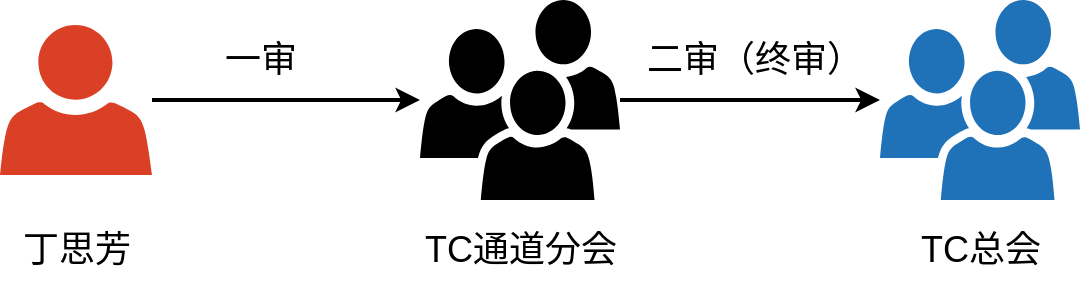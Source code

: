 <mxfile version="16.2.4" type="github">
  <diagram id="gfgtTtWjfhy5DHDohxUY" name="Page-1">
    <mxGraphModel dx="1069" dy="768" grid="1" gridSize="10" guides="1" tooltips="1" connect="1" arrows="1" fold="1" page="1" pageScale="1" pageWidth="827" pageHeight="1169" math="0" shadow="0">
      <root>
        <mxCell id="0" />
        <mxCell id="1" parent="0" />
        <mxCell id="2xFgktIqJlnnEUy-JSwJ-11" style="edgeStyle=orthogonalEdgeStyle;rounded=0;orthogonalLoop=1;jettySize=auto;html=1;fontSize=18;strokeWidth=2;" edge="1" parent="1" source="2xFgktIqJlnnEUy-JSwJ-3" target="2xFgktIqJlnnEUy-JSwJ-5">
          <mxGeometry relative="1" as="geometry" />
        </mxCell>
        <mxCell id="2xFgktIqJlnnEUy-JSwJ-13" value="二审（终审）" style="edgeLabel;html=1;align=center;verticalAlign=middle;resizable=0;points=[];fontSize=18;" vertex="1" connectable="0" parent="2xFgktIqJlnnEUy-JSwJ-11">
          <mxGeometry x="0.031" y="3" relative="1" as="geometry">
            <mxPoint y="-17" as="offset" />
          </mxGeometry>
        </mxCell>
        <mxCell id="2xFgktIqJlnnEUy-JSwJ-3" value="" style="sketch=0;pointerEvents=1;shadow=0;dashed=0;html=1;strokeColor=none;labelPosition=center;verticalLabelPosition=bottom;verticalAlign=top;outlineConnect=0;align=center;shape=mxgraph.office.users.users;fillColor=#000000;fontSize=18;" vertex="1" parent="1">
          <mxGeometry x="340" y="280" width="100" height="100" as="geometry" />
        </mxCell>
        <mxCell id="2xFgktIqJlnnEUy-JSwJ-4" value="TC通道分会" style="text;html=1;align=center;verticalAlign=middle;resizable=0;points=[];autosize=1;strokeColor=none;fillColor=none;fontSize=18;" vertex="1" parent="1">
          <mxGeometry x="335" y="390" width="110" height="30" as="geometry" />
        </mxCell>
        <mxCell id="2xFgktIqJlnnEUy-JSwJ-5" value="" style="sketch=0;pointerEvents=1;shadow=0;dashed=0;html=1;strokeColor=none;labelPosition=center;verticalLabelPosition=bottom;verticalAlign=top;outlineConnect=0;align=center;shape=mxgraph.office.users.users;fillColor=#2072B8;fontSize=18;" vertex="1" parent="1">
          <mxGeometry x="570" y="280" width="100" height="100" as="geometry" />
        </mxCell>
        <mxCell id="2xFgktIqJlnnEUy-JSwJ-6" value="TC总会" style="text;html=1;align=center;verticalAlign=middle;resizable=0;points=[];autosize=1;strokeColor=none;fillColor=none;fontSize=18;" vertex="1" parent="1">
          <mxGeometry x="580" y="390" width="80" height="30" as="geometry" />
        </mxCell>
        <mxCell id="2xFgktIqJlnnEUy-JSwJ-10" style="edgeStyle=orthogonalEdgeStyle;rounded=0;orthogonalLoop=1;jettySize=auto;html=1;fontSize=18;strokeWidth=2;" edge="1" parent="1" source="2xFgktIqJlnnEUy-JSwJ-8" target="2xFgktIqJlnnEUy-JSwJ-3">
          <mxGeometry relative="1" as="geometry" />
        </mxCell>
        <mxCell id="2xFgktIqJlnnEUy-JSwJ-12" value="一审" style="edgeLabel;html=1;align=center;verticalAlign=middle;resizable=0;points=[];fontSize=18;" vertex="1" connectable="0" parent="2xFgktIqJlnnEUy-JSwJ-10">
          <mxGeometry x="-0.537" y="-2" relative="1" as="geometry">
            <mxPoint x="23" y="-22" as="offset" />
          </mxGeometry>
        </mxCell>
        <mxCell id="2xFgktIqJlnnEUy-JSwJ-8" value="" style="sketch=0;pointerEvents=1;shadow=0;dashed=0;html=1;strokeColor=none;labelPosition=center;verticalLabelPosition=bottom;verticalAlign=top;outlineConnect=0;align=center;shape=mxgraph.office.users.user;fillColor=#DA4026;fontSize=18;" vertex="1" parent="1">
          <mxGeometry x="130" y="292.5" width="76" height="75" as="geometry" />
        </mxCell>
        <mxCell id="2xFgktIqJlnnEUy-JSwJ-9" value="丁思芳" style="text;html=1;align=center;verticalAlign=middle;resizable=0;points=[];autosize=1;strokeColor=none;fillColor=none;fontSize=18;" vertex="1" parent="1">
          <mxGeometry x="133" y="390" width="70" height="30" as="geometry" />
        </mxCell>
      </root>
    </mxGraphModel>
  </diagram>
</mxfile>
